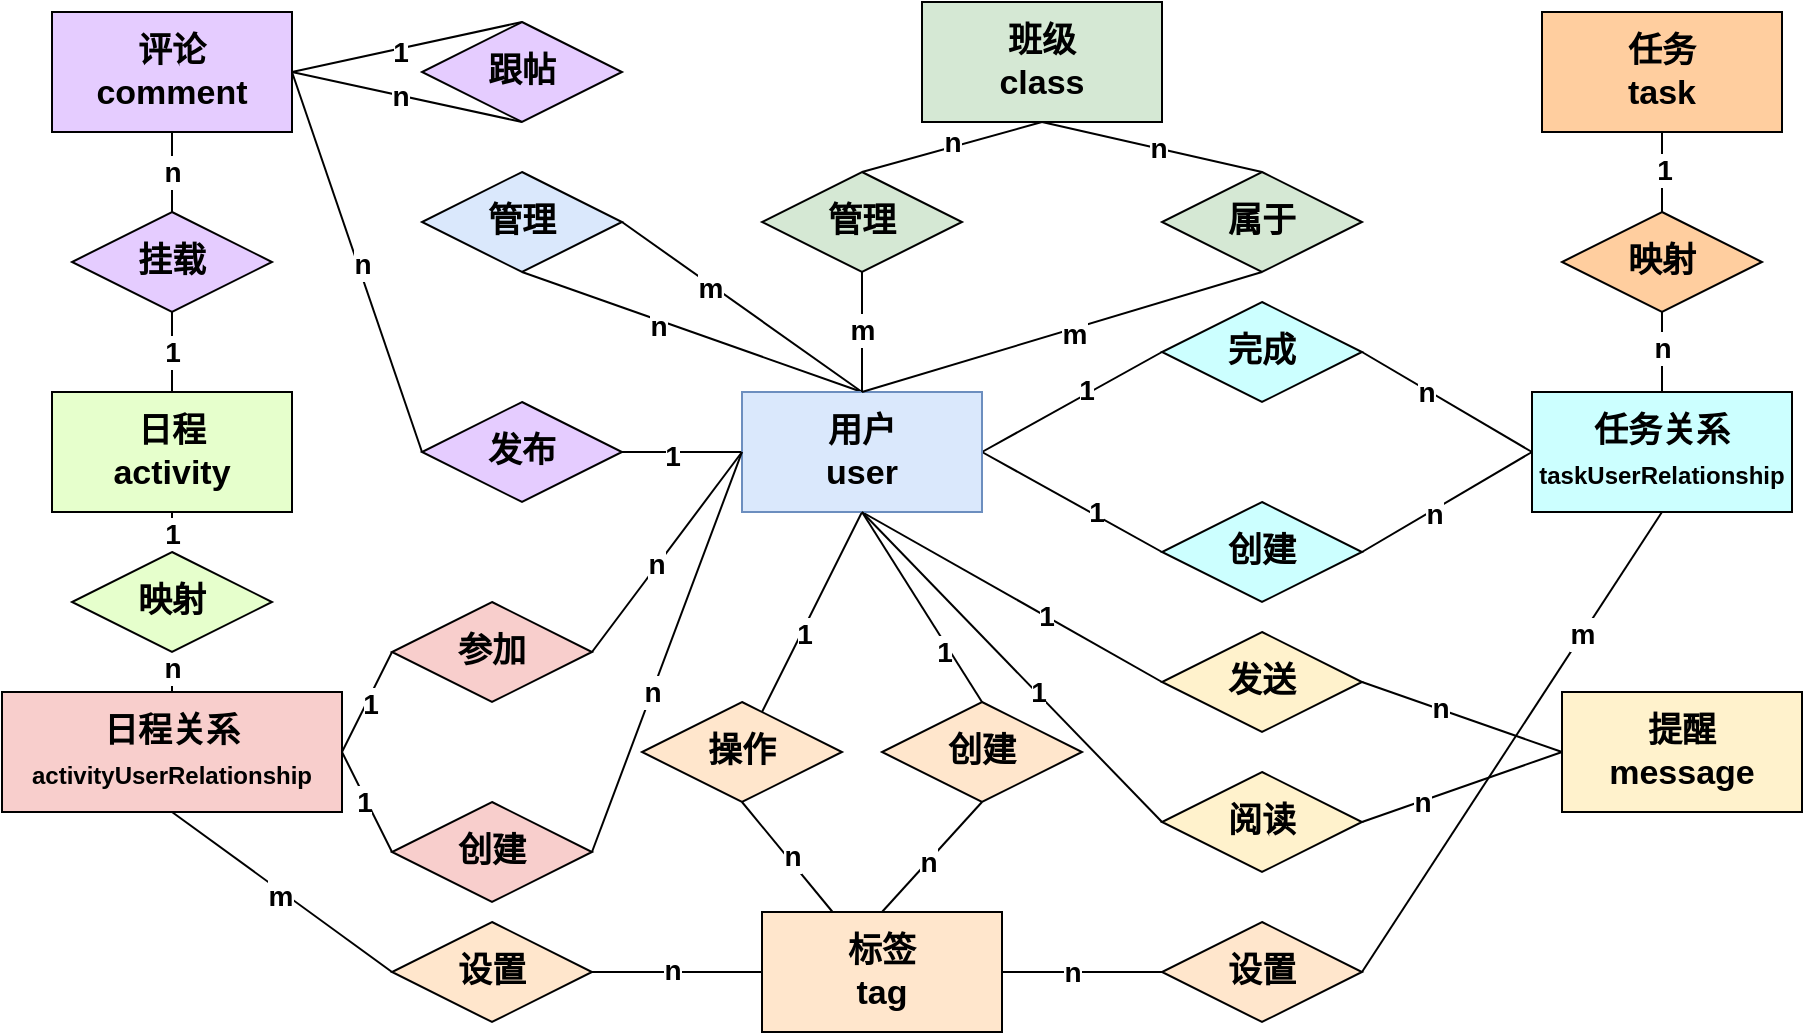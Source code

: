 <mxfile version="24.7.17">
  <diagram id="R2lEEEUBdFMjLlhIrx00" name="Page-1">
    <mxGraphModel dx="1311" dy="776" grid="1" gridSize="10" guides="1" tooltips="1" connect="1" arrows="1" fold="1" page="1" pageScale="1" pageWidth="850" pageHeight="1100" math="0" shadow="0" extFonts="Permanent Marker^https://fonts.googleapis.com/css?family=Permanent+Marker">
      <root>
        <mxCell id="0" />
        <mxCell id="1" parent="0" />
        <mxCell id="2zG9b4NdMS7Tn60vnxX5-29" style="rounded=0;orthogonalLoop=1;jettySize=auto;html=1;exitX=1;exitY=0.5;exitDx=0;exitDy=0;entryX=0;entryY=0.5;entryDx=0;entryDy=0;endArrow=none;endFill=0;fontStyle=1;fontSize=17;" parent="1" source="2zG9b4NdMS7Tn60vnxX5-1" target="2zG9b4NdMS7Tn60vnxX5-14" edge="1">
          <mxGeometry relative="1" as="geometry" />
        </mxCell>
        <mxCell id="2zG9b4NdMS7Tn60vnxX5-60" value="1" style="edgeLabel;html=1;align=center;verticalAlign=middle;resizable=0;points=[];fontStyle=1;fontSize=14;" parent="2zG9b4NdMS7Tn60vnxX5-29" vertex="1" connectable="0">
          <mxGeometry x="0.177" y="2" relative="1" as="geometry">
            <mxPoint as="offset" />
          </mxGeometry>
        </mxCell>
        <mxCell id="2zG9b4NdMS7Tn60vnxX5-30" style="rounded=0;orthogonalLoop=1;jettySize=auto;html=1;exitX=1;exitY=0.5;exitDx=0;exitDy=0;entryX=0;entryY=0.5;entryDx=0;entryDy=0;endArrow=none;endFill=0;fontStyle=1;fontSize=17;" parent="1" source="2zG9b4NdMS7Tn60vnxX5-1" target="2zG9b4NdMS7Tn60vnxX5-15" edge="1">
          <mxGeometry relative="1" as="geometry" />
        </mxCell>
        <mxCell id="2zG9b4NdMS7Tn60vnxX5-61" value="1" style="edgeLabel;html=1;align=center;verticalAlign=middle;resizable=0;points=[];fontStyle=1;fontSize=14;" parent="2zG9b4NdMS7Tn60vnxX5-30" vertex="1" connectable="0">
          <mxGeometry x="0.245" y="2" relative="1" as="geometry">
            <mxPoint as="offset" />
          </mxGeometry>
        </mxCell>
        <mxCell id="2zG9b4NdMS7Tn60vnxX5-45" style="rounded=0;orthogonalLoop=1;jettySize=auto;html=1;exitX=0;exitY=0.5;exitDx=0;exitDy=0;entryX=1;entryY=0.5;entryDx=0;entryDy=0;endArrow=none;endFill=0;fontStyle=1;fontSize=17;" parent="1" source="2zG9b4NdMS7Tn60vnxX5-1" target="2zG9b4NdMS7Tn60vnxX5-18" edge="1">
          <mxGeometry relative="1" as="geometry" />
        </mxCell>
        <mxCell id="2zG9b4NdMS7Tn60vnxX5-74" value="1" style="edgeLabel;html=1;align=center;verticalAlign=middle;resizable=0;points=[];fontStyle=1;fontSize=14;" parent="2zG9b4NdMS7Tn60vnxX5-45" vertex="1" connectable="0">
          <mxGeometry x="0.185" y="2" relative="1" as="geometry">
            <mxPoint as="offset" />
          </mxGeometry>
        </mxCell>
        <mxCell id="2zG9b4NdMS7Tn60vnxX5-46" style="rounded=0;orthogonalLoop=1;jettySize=auto;html=1;exitX=0.5;exitY=1;exitDx=0;exitDy=0;endArrow=none;endFill=0;fontStyle=1;fontSize=17;" parent="1" source="2zG9b4NdMS7Tn60vnxX5-1" target="2zG9b4NdMS7Tn60vnxX5-22" edge="1">
          <mxGeometry relative="1" as="geometry" />
        </mxCell>
        <mxCell id="2zG9b4NdMS7Tn60vnxX5-70" value="1" style="edgeLabel;html=1;align=center;verticalAlign=middle;resizable=0;points=[];fontStyle=1;fontSize=14;" parent="2zG9b4NdMS7Tn60vnxX5-46" vertex="1" connectable="0">
          <mxGeometry x="0.108" relative="1" as="geometry">
            <mxPoint x="-2" y="5" as="offset" />
          </mxGeometry>
        </mxCell>
        <mxCell id="2zG9b4NdMS7Tn60vnxX5-50" style="rounded=0;orthogonalLoop=1;jettySize=auto;html=1;exitX=0.5;exitY=1;exitDx=0;exitDy=0;entryX=0;entryY=0.5;entryDx=0;entryDy=0;endArrow=none;endFill=0;fontStyle=1;fontSize=17;" parent="1" source="2zG9b4NdMS7Tn60vnxX5-1" target="2zG9b4NdMS7Tn60vnxX5-23" edge="1">
          <mxGeometry relative="1" as="geometry" />
        </mxCell>
        <mxCell id="2zG9b4NdMS7Tn60vnxX5-66" value="1" style="edgeLabel;html=1;align=center;verticalAlign=middle;resizable=0;points=[];fontStyle=1;fontSize=14;" parent="2zG9b4NdMS7Tn60vnxX5-50" vertex="1" connectable="0">
          <mxGeometry x="0.22" relative="1" as="geometry">
            <mxPoint as="offset" />
          </mxGeometry>
        </mxCell>
        <mxCell id="2zG9b4NdMS7Tn60vnxX5-100" style="rounded=0;orthogonalLoop=1;jettySize=auto;html=1;exitX=0.5;exitY=0;exitDx=0;exitDy=0;entryX=1;entryY=0.5;entryDx=0;entryDy=0;endArrow=none;endFill=0;" parent="1" source="2zG9b4NdMS7Tn60vnxX5-1" target="2zG9b4NdMS7Tn60vnxX5-99" edge="1">
          <mxGeometry relative="1" as="geometry" />
        </mxCell>
        <mxCell id="2zG9b4NdMS7Tn60vnxX5-102" value="m" style="edgeLabel;html=1;align=center;verticalAlign=middle;resizable=0;points=[];fontSize=14;fontStyle=1" parent="2zG9b4NdMS7Tn60vnxX5-100" vertex="1" connectable="0">
          <mxGeometry x="0.256" y="2" relative="1" as="geometry">
            <mxPoint as="offset" />
          </mxGeometry>
        </mxCell>
        <mxCell id="2zG9b4NdMS7Tn60vnxX5-101" style="rounded=0;orthogonalLoop=1;jettySize=auto;html=1;exitX=0.5;exitY=0;exitDx=0;exitDy=0;entryX=0.5;entryY=1;entryDx=0;entryDy=0;endArrow=none;endFill=0;" parent="1" source="2zG9b4NdMS7Tn60vnxX5-1" target="2zG9b4NdMS7Tn60vnxX5-99" edge="1">
          <mxGeometry relative="1" as="geometry" />
        </mxCell>
        <mxCell id="2zG9b4NdMS7Tn60vnxX5-103" value="n" style="edgeLabel;html=1;align=center;verticalAlign=middle;resizable=0;points=[];fontSize=14;fontStyle=1" parent="2zG9b4NdMS7Tn60vnxX5-101" vertex="1" connectable="0">
          <mxGeometry x="0.189" y="3" relative="1" as="geometry">
            <mxPoint as="offset" />
          </mxGeometry>
        </mxCell>
        <mxCell id="2zG9b4NdMS7Tn60vnxX5-1" value="用户&lt;div style=&quot;font-size: 17px;&quot;&gt;user&lt;/div&gt;" style="rounded=0;whiteSpace=wrap;html=1;fillColor=#dae8fc;strokeColor=#6c8ebf;fontStyle=1;fontSize=17;" parent="1" vertex="1">
          <mxGeometry x="420" y="350" width="120" height="60" as="geometry" />
        </mxCell>
        <mxCell id="2zG9b4NdMS7Tn60vnxX5-2" value="任务&lt;div style=&quot;font-size: 17px;&quot;&gt;task&lt;/div&gt;" style="rounded=0;whiteSpace=wrap;html=1;fillColor=#FFCE9F;strokeColor=default;fontStyle=1;fontSize=17;" parent="1" vertex="1">
          <mxGeometry x="820" y="160" width="120" height="60" as="geometry" />
        </mxCell>
        <mxCell id="pJAJ6PA62DNNHjlVkqus-6" style="rounded=0;orthogonalLoop=1;jettySize=auto;html=1;exitX=1;exitY=0.5;exitDx=0;exitDy=0;entryX=0;entryY=0.5;entryDx=0;entryDy=0;endArrow=none;endFill=0;" edge="1" parent="1" source="2zG9b4NdMS7Tn60vnxX5-4" target="pJAJ6PA62DNNHjlVkqus-5">
          <mxGeometry relative="1" as="geometry" />
        </mxCell>
        <mxCell id="pJAJ6PA62DNNHjlVkqus-11" value="n" style="edgeLabel;html=1;align=center;verticalAlign=middle;resizable=0;points=[];fontStyle=1;fontSize=14;" vertex="1" connectable="0" parent="pJAJ6PA62DNNHjlVkqus-6">
          <mxGeometry x="-0.129" relative="1" as="geometry">
            <mxPoint as="offset" />
          </mxGeometry>
        </mxCell>
        <mxCell id="2zG9b4NdMS7Tn60vnxX5-4" value="标签&lt;div style=&quot;font-size: 17px;&quot;&gt;tag&lt;/div&gt;" style="rounded=0;whiteSpace=wrap;html=1;fillColor=#FFE6CC;strokeColor=default;fontStyle=1;fontSize=17;" parent="1" vertex="1">
          <mxGeometry x="430" y="610" width="120" height="60" as="geometry" />
        </mxCell>
        <mxCell id="2zG9b4NdMS7Tn60vnxX5-26" style="rounded=0;orthogonalLoop=1;jettySize=auto;html=1;exitX=0.5;exitY=1;exitDx=0;exitDy=0;endArrow=none;endFill=0;fontStyle=1;fontSize=17;entryX=0.5;entryY=0;entryDx=0;entryDy=0;" parent="1" source="2zG9b4NdMS7Tn60vnxX5-5" target="2zG9b4NdMS7Tn60vnxX5-13" edge="1">
          <mxGeometry relative="1" as="geometry" />
        </mxCell>
        <mxCell id="2zG9b4NdMS7Tn60vnxX5-97" value="n" style="edgeLabel;html=1;align=center;verticalAlign=middle;resizable=0;points=[];fontStyle=1;fontSize=14;" parent="2zG9b4NdMS7Tn60vnxX5-26" vertex="1" connectable="0">
          <mxGeometry x="0.054" relative="1" as="geometry">
            <mxPoint as="offset" />
          </mxGeometry>
        </mxCell>
        <mxCell id="2zG9b4NdMS7Tn60vnxX5-5" value="班级&lt;div style=&quot;font-size: 17px;&quot;&gt;class&lt;/div&gt;" style="rounded=0;whiteSpace=wrap;html=1;fillColor=#d5e8d4;strokeColor=default;fontStyle=1;fontSize=17;" parent="1" vertex="1">
          <mxGeometry x="510" y="155" width="120" height="60" as="geometry" />
        </mxCell>
        <mxCell id="2zG9b4NdMS7Tn60vnxX5-6" value="&lt;font style=&quot;font-size: 17px;&quot;&gt;提醒&lt;/font&gt;&lt;div style=&quot;&quot;&gt;&lt;font style=&quot;font-size: 17px;&quot;&gt;message&lt;/font&gt;&lt;/div&gt;" style="rounded=0;whiteSpace=wrap;html=1;fillColor=#fff2cc;strokeColor=default;fontStyle=1;fontSize=17;" parent="1" vertex="1">
          <mxGeometry x="830" y="500" width="120" height="60" as="geometry" />
        </mxCell>
        <mxCell id="2zG9b4NdMS7Tn60vnxX5-34" style="rounded=0;orthogonalLoop=1;jettySize=auto;html=1;exitX=0.5;exitY=0;exitDx=0;exitDy=0;entryX=0.5;entryY=1;entryDx=0;entryDy=0;endArrow=none;endFill=0;fontStyle=1;fontSize=17;" parent="1" source="2zG9b4NdMS7Tn60vnxX5-8" target="2zG9b4NdMS7Tn60vnxX5-16" edge="1">
          <mxGeometry relative="1" as="geometry" />
        </mxCell>
        <mxCell id="pJAJ6PA62DNNHjlVkqus-16" value="n" style="edgeLabel;html=1;align=center;verticalAlign=middle;resizable=0;points=[];fontStyle=1;fontSize=14;" vertex="1" connectable="0" parent="2zG9b4NdMS7Tn60vnxX5-34">
          <mxGeometry x="0.091" relative="1" as="geometry">
            <mxPoint as="offset" />
          </mxGeometry>
        </mxCell>
        <mxCell id="2zG9b4NdMS7Tn60vnxX5-8" value="任务关系&lt;div style=&quot;&quot;&gt;&lt;font style=&quot;font-size: 12px;&quot;&gt;taskUserRelationship&lt;/font&gt;&lt;/div&gt;" style="rounded=0;whiteSpace=wrap;html=1;fillColor=#CCFFFF;strokeColor=default;fontStyle=1;fontSize=17;" parent="1" vertex="1">
          <mxGeometry x="815" y="350" width="130" height="60" as="geometry" />
        </mxCell>
        <mxCell id="2zG9b4NdMS7Tn60vnxX5-36" style="rounded=0;orthogonalLoop=1;jettySize=auto;html=1;exitX=1;exitY=0.5;exitDx=0;exitDy=0;entryX=0;entryY=0.5;entryDx=0;entryDy=0;endArrow=none;endFill=0;fontStyle=1;fontSize=17;" parent="1" source="2zG9b4NdMS7Tn60vnxX5-9" target="2zG9b4NdMS7Tn60vnxX5-1" edge="1">
          <mxGeometry relative="1" as="geometry" />
        </mxCell>
        <mxCell id="2zG9b4NdMS7Tn60vnxX5-89" value="n" style="edgeLabel;html=1;align=center;verticalAlign=middle;resizable=0;points=[];fontStyle=1;fontSize=14;" parent="2zG9b4NdMS7Tn60vnxX5-36" vertex="1" connectable="0">
          <mxGeometry x="-0.124" y="1" relative="1" as="geometry">
            <mxPoint as="offset" />
          </mxGeometry>
        </mxCell>
        <mxCell id="2zG9b4NdMS7Tn60vnxX5-38" style="rounded=0;orthogonalLoop=1;jettySize=auto;html=1;exitX=0;exitY=0.5;exitDx=0;exitDy=0;entryX=1;entryY=0.5;entryDx=0;entryDy=0;endArrow=none;endFill=0;fontStyle=1;fontSize=17;" parent="1" source="2zG9b4NdMS7Tn60vnxX5-9" target="2zG9b4NdMS7Tn60vnxX5-81" edge="1">
          <mxGeometry relative="1" as="geometry">
            <mxPoint x="200" y="380" as="targetPoint" />
          </mxGeometry>
        </mxCell>
        <mxCell id="2zG9b4NdMS7Tn60vnxX5-90" value="1" style="edgeLabel;html=1;align=center;verticalAlign=middle;resizable=0;points=[];fontStyle=1;fontSize=14;" parent="2zG9b4NdMS7Tn60vnxX5-38" vertex="1" connectable="0">
          <mxGeometry x="0.049" y="2" relative="1" as="geometry">
            <mxPoint y="-2" as="offset" />
          </mxGeometry>
        </mxCell>
        <mxCell id="2zG9b4NdMS7Tn60vnxX5-9" value="参加" style="rhombus;whiteSpace=wrap;html=1;fillColor=#F8CECC;strokeColor=default;fontStyle=1;fontSize=17;" parent="1" vertex="1">
          <mxGeometry x="245" y="455" width="100" height="50" as="geometry" />
        </mxCell>
        <mxCell id="2zG9b4NdMS7Tn60vnxX5-37" style="rounded=0;orthogonalLoop=1;jettySize=auto;html=1;exitX=1;exitY=0.5;exitDx=0;exitDy=0;entryX=0;entryY=0.5;entryDx=0;entryDy=0;endArrow=none;endFill=0;fontStyle=1;fontSize=17;" parent="1" source="2zG9b4NdMS7Tn60vnxX5-11" target="2zG9b4NdMS7Tn60vnxX5-1" edge="1">
          <mxGeometry relative="1" as="geometry" />
        </mxCell>
        <mxCell id="2zG9b4NdMS7Tn60vnxX5-92" value="n" style="edgeLabel;html=1;align=center;verticalAlign=middle;resizable=0;points=[];fontStyle=1;fontSize=14;" parent="2zG9b4NdMS7Tn60vnxX5-37" vertex="1" connectable="0">
          <mxGeometry x="-0.253" y="-2" relative="1" as="geometry">
            <mxPoint y="-6" as="offset" />
          </mxGeometry>
        </mxCell>
        <mxCell id="2zG9b4NdMS7Tn60vnxX5-39" style="rounded=0;orthogonalLoop=1;jettySize=auto;html=1;exitX=0;exitY=0.5;exitDx=0;exitDy=0;entryX=1;entryY=0.5;entryDx=0;entryDy=0;endArrow=none;endFill=0;fontStyle=1;fontSize=17;" parent="1" source="2zG9b4NdMS7Tn60vnxX5-11" target="2zG9b4NdMS7Tn60vnxX5-81" edge="1">
          <mxGeometry relative="1" as="geometry">
            <mxPoint x="200" y="380" as="targetPoint" />
          </mxGeometry>
        </mxCell>
        <mxCell id="2zG9b4NdMS7Tn60vnxX5-91" value="1" style="edgeLabel;html=1;align=center;verticalAlign=middle;resizable=0;points=[];fontStyle=1;fontSize=14;" parent="2zG9b4NdMS7Tn60vnxX5-39" vertex="1" connectable="0">
          <mxGeometry x="0.276" y="-2" relative="1" as="geometry">
            <mxPoint y="7" as="offset" />
          </mxGeometry>
        </mxCell>
        <mxCell id="2zG9b4NdMS7Tn60vnxX5-11" value="创建" style="rhombus;whiteSpace=wrap;html=1;fillColor=#F8CECC;strokeColor=default;fontStyle=1;fontSize=17;" parent="1" vertex="1">
          <mxGeometry x="245" y="555" width="100" height="50" as="geometry" />
        </mxCell>
        <mxCell id="2zG9b4NdMS7Tn60vnxX5-25" style="rounded=0;orthogonalLoop=1;jettySize=auto;html=1;exitX=0.5;exitY=0;exitDx=0;exitDy=0;entryX=0.5;entryY=1;entryDx=0;entryDy=0;startArrow=none;startFill=0;endArrow=none;endFill=0;fontStyle=1;fontSize=17;" parent="1" source="2zG9b4NdMS7Tn60vnxX5-12" target="2zG9b4NdMS7Tn60vnxX5-5" edge="1">
          <mxGeometry relative="1" as="geometry" />
        </mxCell>
        <mxCell id="2zG9b4NdMS7Tn60vnxX5-96" value="n" style="edgeLabel;html=1;align=center;verticalAlign=middle;resizable=0;points=[];fontStyle=1;fontSize=14;" parent="2zG9b4NdMS7Tn60vnxX5-25" vertex="1" connectable="0">
          <mxGeometry x="0.022" y="3" relative="1" as="geometry">
            <mxPoint as="offset" />
          </mxGeometry>
        </mxCell>
        <mxCell id="2zG9b4NdMS7Tn60vnxX5-27" style="rounded=0;orthogonalLoop=1;jettySize=auto;html=1;exitX=0.5;exitY=1;exitDx=0;exitDy=0;entryX=0.5;entryY=0;entryDx=0;entryDy=0;endArrow=none;endFill=0;fontStyle=1;fontSize=17;" parent="1" source="2zG9b4NdMS7Tn60vnxX5-12" target="2zG9b4NdMS7Tn60vnxX5-1" edge="1">
          <mxGeometry relative="1" as="geometry" />
        </mxCell>
        <mxCell id="2zG9b4NdMS7Tn60vnxX5-95" value="m" style="edgeLabel;html=1;align=center;verticalAlign=middle;resizable=0;points=[];fontStyle=1;fontSize=14;" parent="2zG9b4NdMS7Tn60vnxX5-27" vertex="1" connectable="0">
          <mxGeometry x="-0.05" relative="1" as="geometry">
            <mxPoint as="offset" />
          </mxGeometry>
        </mxCell>
        <mxCell id="2zG9b4NdMS7Tn60vnxX5-12" value="管理" style="rhombus;whiteSpace=wrap;html=1;fillColor=#d5e8d4;strokeColor=default;fontStyle=1;fontSize=17;" parent="1" vertex="1">
          <mxGeometry x="430" y="240" width="100" height="50" as="geometry" />
        </mxCell>
        <mxCell id="2zG9b4NdMS7Tn60vnxX5-28" style="rounded=0;orthogonalLoop=1;jettySize=auto;html=1;exitX=0.5;exitY=1;exitDx=0;exitDy=0;entryX=0.5;entryY=0;entryDx=0;entryDy=0;endArrow=none;endFill=0;fontStyle=1;fontSize=17;" parent="1" source="2zG9b4NdMS7Tn60vnxX5-13" target="2zG9b4NdMS7Tn60vnxX5-1" edge="1">
          <mxGeometry relative="1" as="geometry" />
        </mxCell>
        <mxCell id="2zG9b4NdMS7Tn60vnxX5-98" value="n" style="edgeLabel;html=1;align=center;verticalAlign=middle;resizable=0;points=[];fontStyle=1;fontSize=14;" parent="2zG9b4NdMS7Tn60vnxX5-28" vertex="1" connectable="0">
          <mxGeometry x="-0.049" relative="1" as="geometry">
            <mxPoint as="offset" />
          </mxGeometry>
        </mxCell>
        <mxCell id="pJAJ6PA62DNNHjlVkqus-8" value="m" style="edgeLabel;html=1;align=center;verticalAlign=middle;resizable=0;points=[];fontSize=14;fontStyle=1" vertex="1" connectable="0" parent="2zG9b4NdMS7Tn60vnxX5-28">
          <mxGeometry x="-0.052" y="2" relative="1" as="geometry">
            <mxPoint as="offset" />
          </mxGeometry>
        </mxCell>
        <mxCell id="2zG9b4NdMS7Tn60vnxX5-13" value="属于" style="rhombus;whiteSpace=wrap;html=1;fillColor=#d5e8d4;strokeColor=default;fontStyle=1;fontSize=17;" parent="1" vertex="1">
          <mxGeometry x="630" y="240" width="100" height="50" as="geometry" />
        </mxCell>
        <mxCell id="2zG9b4NdMS7Tn60vnxX5-32" style="rounded=0;orthogonalLoop=1;jettySize=auto;html=1;exitX=1;exitY=0.5;exitDx=0;exitDy=0;entryX=0;entryY=0.5;entryDx=0;entryDy=0;endArrow=none;endFill=0;fontStyle=1;fontSize=17;" parent="1" source="2zG9b4NdMS7Tn60vnxX5-14" target="2zG9b4NdMS7Tn60vnxX5-8" edge="1">
          <mxGeometry relative="1" as="geometry" />
        </mxCell>
        <mxCell id="2zG9b4NdMS7Tn60vnxX5-62" value="n" style="edgeLabel;html=1;align=center;verticalAlign=middle;resizable=0;points=[];fontStyle=1;fontSize=14;" parent="2zG9b4NdMS7Tn60vnxX5-32" vertex="1" connectable="0">
          <mxGeometry x="-0.237" y="-1" relative="1" as="geometry">
            <mxPoint as="offset" />
          </mxGeometry>
        </mxCell>
        <mxCell id="2zG9b4NdMS7Tn60vnxX5-14" value="完成" style="rhombus;whiteSpace=wrap;html=1;fillColor=#CCFFFF;strokeColor=default;fontStyle=1;fontSize=17;" parent="1" vertex="1">
          <mxGeometry x="630" y="305" width="100" height="50" as="geometry" />
        </mxCell>
        <mxCell id="2zG9b4NdMS7Tn60vnxX5-33" style="rounded=0;orthogonalLoop=1;jettySize=auto;html=1;exitX=1;exitY=0.5;exitDx=0;exitDy=0;entryX=0;entryY=0.5;entryDx=0;entryDy=0;endArrow=none;endFill=0;fontStyle=1;fontSize=17;" parent="1" source="2zG9b4NdMS7Tn60vnxX5-15" target="2zG9b4NdMS7Tn60vnxX5-8" edge="1">
          <mxGeometry relative="1" as="geometry" />
        </mxCell>
        <mxCell id="2zG9b4NdMS7Tn60vnxX5-63" value="n" style="edgeLabel;html=1;align=center;verticalAlign=middle;resizable=0;points=[];fontStyle=1;fontSize=14;" parent="2zG9b4NdMS7Tn60vnxX5-33" vertex="1" connectable="0">
          <mxGeometry x="-0.179" y="-1" relative="1" as="geometry">
            <mxPoint as="offset" />
          </mxGeometry>
        </mxCell>
        <mxCell id="2zG9b4NdMS7Tn60vnxX5-15" value="创建" style="rhombus;whiteSpace=wrap;html=1;fillColor=#CCFFFF;strokeColor=default;fontStyle=1;fontSize=17;" parent="1" vertex="1">
          <mxGeometry x="630" y="405" width="100" height="50" as="geometry" />
        </mxCell>
        <mxCell id="2zG9b4NdMS7Tn60vnxX5-35" style="rounded=0;orthogonalLoop=1;jettySize=auto;html=1;exitX=0.5;exitY=0;exitDx=0;exitDy=0;entryX=0.5;entryY=1;entryDx=0;entryDy=0;endArrow=none;endFill=0;fontStyle=1;fontSize=17;" parent="1" source="2zG9b4NdMS7Tn60vnxX5-16" target="2zG9b4NdMS7Tn60vnxX5-2" edge="1">
          <mxGeometry relative="1" as="geometry" />
        </mxCell>
        <mxCell id="pJAJ6PA62DNNHjlVkqus-15" value="1" style="edgeLabel;html=1;align=center;verticalAlign=middle;resizable=0;points=[];fontStyle=1;fontSize=14;" vertex="1" connectable="0" parent="2zG9b4NdMS7Tn60vnxX5-35">
          <mxGeometry x="0.041" y="-1" relative="1" as="geometry">
            <mxPoint as="offset" />
          </mxGeometry>
        </mxCell>
        <mxCell id="2zG9b4NdMS7Tn60vnxX5-16" value="映射" style="rhombus;whiteSpace=wrap;html=1;fillColor=#FFCE9F;strokeColor=default;fontStyle=1;fontSize=17;" parent="1" vertex="1">
          <mxGeometry x="830" y="260" width="100" height="50" as="geometry" />
        </mxCell>
        <mxCell id="2zG9b4NdMS7Tn60vnxX5-40" style="rounded=0;orthogonalLoop=1;jettySize=auto;html=1;exitX=0.5;exitY=1;exitDx=0;exitDy=0;entryX=0.5;entryY=0;entryDx=0;entryDy=0;endArrow=none;endFill=0;fontStyle=1;fontSize=17;" parent="1" source="2zG9b4NdMS7Tn60vnxX5-17" target="2zG9b4NdMS7Tn60vnxX5-81" edge="1">
          <mxGeometry relative="1" as="geometry">
            <mxPoint x="140" y="350" as="targetPoint" />
          </mxGeometry>
        </mxCell>
        <mxCell id="2zG9b4NdMS7Tn60vnxX5-88" value="n" style="edgeLabel;html=1;align=center;verticalAlign=middle;resizable=0;points=[];fontStyle=1;fontSize=14;" parent="2zG9b4NdMS7Tn60vnxX5-40" vertex="1" connectable="0">
          <mxGeometry x="-0.221" relative="1" as="geometry">
            <mxPoint as="offset" />
          </mxGeometry>
        </mxCell>
        <mxCell id="2zG9b4NdMS7Tn60vnxX5-41" style="rounded=0;orthogonalLoop=1;jettySize=auto;html=1;exitX=0.5;exitY=0;exitDx=0;exitDy=0;endArrow=none;endFill=0;fontStyle=1;fontSize=17;entryX=0.5;entryY=1;entryDx=0;entryDy=0;" parent="1" source="2zG9b4NdMS7Tn60vnxX5-17" target="2zG9b4NdMS7Tn60vnxX5-80" edge="1">
          <mxGeometry relative="1" as="geometry">
            <mxPoint x="140" y="240" as="targetPoint" />
          </mxGeometry>
        </mxCell>
        <mxCell id="2zG9b4NdMS7Tn60vnxX5-87" value="1" style="edgeLabel;html=1;align=center;verticalAlign=middle;resizable=0;points=[];fontStyle=1;fontSize=14;" parent="2zG9b4NdMS7Tn60vnxX5-41" vertex="1" connectable="0">
          <mxGeometry x="-0.117" relative="1" as="geometry">
            <mxPoint as="offset" />
          </mxGeometry>
        </mxCell>
        <mxCell id="2zG9b4NdMS7Tn60vnxX5-17" value="映射" style="rhombus;whiteSpace=wrap;html=1;fillColor=#E6FFCC;strokeColor=default;fontStyle=1;fontSize=17;" parent="1" vertex="1">
          <mxGeometry x="85" y="430" width="100" height="50" as="geometry" />
        </mxCell>
        <mxCell id="2zG9b4NdMS7Tn60vnxX5-18" value="发布" style="rhombus;whiteSpace=wrap;html=1;fillColor=#E5CCFF;strokeColor=default;fontStyle=1;fontSize=17;" parent="1" vertex="1">
          <mxGeometry x="260" y="355" width="100" height="50" as="geometry" />
        </mxCell>
        <mxCell id="2zG9b4NdMS7Tn60vnxX5-44" style="rounded=0;orthogonalLoop=1;jettySize=auto;html=1;exitX=1;exitY=0.5;exitDx=0;exitDy=0;entryX=0;entryY=0.5;entryDx=0;entryDy=0;endArrow=none;endFill=0;fontStyle=1;fontSize=17;" parent="1" source="2zG9b4NdMS7Tn60vnxX5-19" target="2zG9b4NdMS7Tn60vnxX5-18" edge="1">
          <mxGeometry relative="1" as="geometry">
            <mxPoint x="245" y="202.5" as="targetPoint" />
          </mxGeometry>
        </mxCell>
        <mxCell id="2zG9b4NdMS7Tn60vnxX5-75" value="n" style="edgeLabel;html=1;align=center;verticalAlign=middle;resizable=0;points=[];fontStyle=1;fontSize=14;" parent="2zG9b4NdMS7Tn60vnxX5-44" vertex="1" connectable="0">
          <mxGeometry x="0.01" y="2" relative="1" as="geometry">
            <mxPoint as="offset" />
          </mxGeometry>
        </mxCell>
        <mxCell id="2zG9b4NdMS7Tn60vnxX5-77" style="rounded=0;orthogonalLoop=1;jettySize=auto;html=1;exitX=1;exitY=0.5;exitDx=0;exitDy=0;entryX=0.5;entryY=1;entryDx=0;entryDy=0;endArrow=none;endFill=0;" parent="1" source="2zG9b4NdMS7Tn60vnxX5-19" target="2zG9b4NdMS7Tn60vnxX5-76" edge="1">
          <mxGeometry relative="1" as="geometry" />
        </mxCell>
        <mxCell id="2zG9b4NdMS7Tn60vnxX5-82" value="n" style="edgeLabel;html=1;align=center;verticalAlign=middle;resizable=0;points=[];fontStyle=1;fontSize=14;" parent="2zG9b4NdMS7Tn60vnxX5-77" vertex="1" connectable="0">
          <mxGeometry x="-0.196" y="-1" relative="1" as="geometry">
            <mxPoint x="8" y="1" as="offset" />
          </mxGeometry>
        </mxCell>
        <mxCell id="2zG9b4NdMS7Tn60vnxX5-78" style="rounded=0;orthogonalLoop=1;jettySize=auto;html=1;exitX=1;exitY=0.5;exitDx=0;exitDy=0;entryX=0.5;entryY=0;entryDx=0;entryDy=0;endArrow=none;endFill=0;" parent="1" source="2zG9b4NdMS7Tn60vnxX5-19" target="2zG9b4NdMS7Tn60vnxX5-76" edge="1">
          <mxGeometry relative="1" as="geometry" />
        </mxCell>
        <mxCell id="2zG9b4NdMS7Tn60vnxX5-83" value="1" style="edgeLabel;html=1;align=center;verticalAlign=middle;resizable=0;points=[];fontStyle=1;fontSize=14;" parent="2zG9b4NdMS7Tn60vnxX5-78" vertex="1" connectable="0">
          <mxGeometry x="-0.067" y="-1" relative="1" as="geometry">
            <mxPoint as="offset" />
          </mxGeometry>
        </mxCell>
        <mxCell id="2zG9b4NdMS7Tn60vnxX5-19" value="评论&lt;div style=&quot;font-size: 17px;&quot;&gt;comment&lt;/div&gt;" style="rounded=0;whiteSpace=wrap;html=1;fillColor=#E5CCFF;strokeColor=default;fontStyle=1;fontSize=17;" parent="1" vertex="1">
          <mxGeometry x="75" y="160" width="120" height="60" as="geometry" />
        </mxCell>
        <mxCell id="2zG9b4NdMS7Tn60vnxX5-43" style="rounded=0;orthogonalLoop=1;jettySize=auto;html=1;exitX=0.5;exitY=0;exitDx=0;exitDy=0;entryX=0.5;entryY=1;entryDx=0;entryDy=0;endArrow=none;endFill=0;fontStyle=1;fontSize=17;" parent="1" source="2zG9b4NdMS7Tn60vnxX5-20" target="2zG9b4NdMS7Tn60vnxX5-19" edge="1">
          <mxGeometry relative="1" as="geometry" />
        </mxCell>
        <mxCell id="pJAJ6PA62DNNHjlVkqus-14" value="n" style="edgeLabel;html=1;align=center;verticalAlign=middle;resizable=0;points=[];fontSize=14;fontStyle=1" vertex="1" connectable="0" parent="2zG9b4NdMS7Tn60vnxX5-43">
          <mxGeometry x="0.112" relative="1" as="geometry">
            <mxPoint y="2" as="offset" />
          </mxGeometry>
        </mxCell>
        <mxCell id="2zG9b4NdMS7Tn60vnxX5-84" value="1" style="edgeStyle=orthogonalEdgeStyle;rounded=0;orthogonalLoop=1;jettySize=auto;html=1;exitX=0.5;exitY=1;exitDx=0;exitDy=0;entryX=0.5;entryY=0;entryDx=0;entryDy=0;endArrow=none;endFill=0;fontSize=14;fontStyle=1" parent="1" source="2zG9b4NdMS7Tn60vnxX5-20" target="2zG9b4NdMS7Tn60vnxX5-80" edge="1">
          <mxGeometry relative="1" as="geometry" />
        </mxCell>
        <mxCell id="2zG9b4NdMS7Tn60vnxX5-20" value="挂载" style="rhombus;whiteSpace=wrap;html=1;fillColor=#E5CCFF;strokeColor=default;fontStyle=1;fontSize=17;" parent="1" vertex="1">
          <mxGeometry x="85" y="260" width="100" height="50" as="geometry" />
        </mxCell>
        <mxCell id="2zG9b4NdMS7Tn60vnxX5-47" style="rounded=0;orthogonalLoop=1;jettySize=auto;html=1;exitX=0.5;exitY=0;exitDx=0;exitDy=0;entryX=0.5;entryY=1;entryDx=0;entryDy=0;endArrow=none;endFill=0;fontStyle=1;fontSize=17;" parent="1" source="2zG9b4NdMS7Tn60vnxX5-21" target="2zG9b4NdMS7Tn60vnxX5-1" edge="1">
          <mxGeometry relative="1" as="geometry" />
        </mxCell>
        <mxCell id="2zG9b4NdMS7Tn60vnxX5-72" value="1" style="edgeLabel;html=1;align=center;verticalAlign=middle;resizable=0;points=[];fontStyle=1;fontSize=14;" parent="2zG9b4NdMS7Tn60vnxX5-47" vertex="1" connectable="0">
          <mxGeometry x="-0.369" y="2" relative="1" as="geometry">
            <mxPoint x="1" y="4" as="offset" />
          </mxGeometry>
        </mxCell>
        <mxCell id="2zG9b4NdMS7Tn60vnxX5-49" style="rounded=0;orthogonalLoop=1;jettySize=auto;html=1;exitX=0.5;exitY=1;exitDx=0;exitDy=0;entryX=0.5;entryY=0;entryDx=0;entryDy=0;endArrow=none;endFill=0;fontStyle=1;fontSize=17;" parent="1" source="2zG9b4NdMS7Tn60vnxX5-21" target="2zG9b4NdMS7Tn60vnxX5-4" edge="1">
          <mxGeometry relative="1" as="geometry" />
        </mxCell>
        <mxCell id="2zG9b4NdMS7Tn60vnxX5-73" value="n" style="edgeLabel;html=1;align=center;verticalAlign=middle;resizable=0;points=[];fontStyle=1;fontSize=14;" parent="2zG9b4NdMS7Tn60vnxX5-49" vertex="1" connectable="0">
          <mxGeometry x="0.086" relative="1" as="geometry">
            <mxPoint as="offset" />
          </mxGeometry>
        </mxCell>
        <mxCell id="2zG9b4NdMS7Tn60vnxX5-21" value="创建" style="rhombus;whiteSpace=wrap;html=1;fillColor=#FFE6CC;strokeColor=default;fontStyle=1;fontSize=17;" parent="1" vertex="1">
          <mxGeometry x="490" y="505" width="100" height="50" as="geometry" />
        </mxCell>
        <mxCell id="2zG9b4NdMS7Tn60vnxX5-48" style="rounded=0;orthogonalLoop=1;jettySize=auto;html=1;exitX=0.5;exitY=1;exitDx=0;exitDy=0;endArrow=none;endFill=0;fontStyle=1;fontSize=17;" parent="1" source="2zG9b4NdMS7Tn60vnxX5-22" target="2zG9b4NdMS7Tn60vnxX5-4" edge="1">
          <mxGeometry relative="1" as="geometry" />
        </mxCell>
        <mxCell id="2zG9b4NdMS7Tn60vnxX5-71" value="n" style="edgeLabel;html=1;align=center;verticalAlign=middle;resizable=0;points=[];fontStyle=1;fontSize=14;" parent="2zG9b4NdMS7Tn60vnxX5-48" vertex="1" connectable="0">
          <mxGeometry x="0.01" y="2" relative="1" as="geometry">
            <mxPoint as="offset" />
          </mxGeometry>
        </mxCell>
        <mxCell id="2zG9b4NdMS7Tn60vnxX5-22" value="操作" style="rhombus;whiteSpace=wrap;html=1;fillColor=#FFE6CC;strokeColor=default;fontStyle=1;fontSize=17;" parent="1" vertex="1">
          <mxGeometry x="370" y="505" width="100" height="50" as="geometry" />
        </mxCell>
        <mxCell id="2zG9b4NdMS7Tn60vnxX5-52" style="rounded=0;orthogonalLoop=1;jettySize=auto;html=1;exitX=1;exitY=0.5;exitDx=0;exitDy=0;entryX=0;entryY=0.5;entryDx=0;entryDy=0;endArrow=none;endFill=0;fontStyle=1;fontSize=17;" parent="1" source="2zG9b4NdMS7Tn60vnxX5-23" target="2zG9b4NdMS7Tn60vnxX5-6" edge="1">
          <mxGeometry relative="1" as="geometry" />
        </mxCell>
        <mxCell id="2zG9b4NdMS7Tn60vnxX5-67" value="n" style="edgeLabel;html=1;align=center;verticalAlign=middle;resizable=0;points=[];fontStyle=1;fontSize=14;" parent="2zG9b4NdMS7Tn60vnxX5-52" vertex="1" connectable="0">
          <mxGeometry x="-0.236" y="1" relative="1" as="geometry">
            <mxPoint as="offset" />
          </mxGeometry>
        </mxCell>
        <mxCell id="2zG9b4NdMS7Tn60vnxX5-23" value="发送" style="rhombus;whiteSpace=wrap;html=1;fillColor=#fff2cc;strokeColor=default;fontStyle=1;fontSize=17;" parent="1" vertex="1">
          <mxGeometry x="630" y="470" width="100" height="50" as="geometry" />
        </mxCell>
        <mxCell id="2zG9b4NdMS7Tn60vnxX5-51" style="rounded=0;orthogonalLoop=1;jettySize=auto;html=1;exitX=0;exitY=0.5;exitDx=0;exitDy=0;entryX=0.5;entryY=1;entryDx=0;entryDy=0;endArrow=none;endFill=0;fontStyle=1;fontSize=17;" parent="1" source="2zG9b4NdMS7Tn60vnxX5-24" target="2zG9b4NdMS7Tn60vnxX5-1" edge="1">
          <mxGeometry relative="1" as="geometry" />
        </mxCell>
        <mxCell id="2zG9b4NdMS7Tn60vnxX5-68" value="1" style="edgeLabel;html=1;align=center;verticalAlign=middle;resizable=0;points=[];fontStyle=1;fontSize=14;" parent="2zG9b4NdMS7Tn60vnxX5-51" vertex="1" connectable="0">
          <mxGeometry x="-0.166" y="-1" relative="1" as="geometry">
            <mxPoint as="offset" />
          </mxGeometry>
        </mxCell>
        <mxCell id="2zG9b4NdMS7Tn60vnxX5-53" style="rounded=0;orthogonalLoop=1;jettySize=auto;html=1;exitX=1;exitY=0.5;exitDx=0;exitDy=0;entryX=0;entryY=0.5;entryDx=0;entryDy=0;endArrow=none;endFill=0;fontStyle=1;fontSize=17;" parent="1" source="2zG9b4NdMS7Tn60vnxX5-24" target="2zG9b4NdMS7Tn60vnxX5-6" edge="1">
          <mxGeometry relative="1" as="geometry" />
        </mxCell>
        <mxCell id="2zG9b4NdMS7Tn60vnxX5-69" value="n" style="edgeLabel;html=1;align=center;verticalAlign=middle;resizable=0;points=[];fontStyle=1;fontSize=14;" parent="2zG9b4NdMS7Tn60vnxX5-53" vertex="1" connectable="0">
          <mxGeometry x="-0.418" relative="1" as="geometry">
            <mxPoint as="offset" />
          </mxGeometry>
        </mxCell>
        <mxCell id="2zG9b4NdMS7Tn60vnxX5-24" value="阅读" style="rhombus;whiteSpace=wrap;html=1;fillColor=#fff2cc;strokeColor=default;fontStyle=1;fontSize=17;" parent="1" vertex="1">
          <mxGeometry x="630" y="540" width="100" height="50" as="geometry" />
        </mxCell>
        <mxCell id="2zG9b4NdMS7Tn60vnxX5-59" style="edgeStyle=orthogonalEdgeStyle;rounded=0;orthogonalLoop=1;jettySize=auto;html=1;exitX=0.5;exitY=1;exitDx=0;exitDy=0;fontStyle=1;fontSize=17;" parent="1" source="2zG9b4NdMS7Tn60vnxX5-24" target="2zG9b4NdMS7Tn60vnxX5-24" edge="1">
          <mxGeometry relative="1" as="geometry" />
        </mxCell>
        <mxCell id="2zG9b4NdMS7Tn60vnxX5-76" value="跟帖" style="rhombus;whiteSpace=wrap;html=1;fillColor=#E5CCFF;strokeColor=default;fontStyle=1;fontSize=17;" parent="1" vertex="1">
          <mxGeometry x="260" y="165" width="100" height="50" as="geometry" />
        </mxCell>
        <mxCell id="2zG9b4NdMS7Tn60vnxX5-80" value="日程&lt;div style=&quot;font-size: 17px;&quot;&gt;activity&lt;/div&gt;" style="rounded=0;whiteSpace=wrap;html=1;fillColor=#E6FFCC;strokeColor=default;fontStyle=1;fontSize=17;" parent="1" vertex="1">
          <mxGeometry x="75" y="350" width="120" height="60" as="geometry" />
        </mxCell>
        <mxCell id="pJAJ6PA62DNNHjlVkqus-3" style="rounded=0;orthogonalLoop=1;jettySize=auto;html=1;exitX=0.5;exitY=1;exitDx=0;exitDy=0;entryX=0;entryY=0.5;entryDx=0;entryDy=0;endArrow=none;endFill=0;" edge="1" parent="1" source="2zG9b4NdMS7Tn60vnxX5-81" target="pJAJ6PA62DNNHjlVkqus-1">
          <mxGeometry relative="1" as="geometry" />
        </mxCell>
        <mxCell id="pJAJ6PA62DNNHjlVkqus-13" value="m" style="edgeLabel;html=1;align=center;verticalAlign=middle;resizable=0;points=[];fontStyle=1;fontSize=14;" vertex="1" connectable="0" parent="pJAJ6PA62DNNHjlVkqus-3">
          <mxGeometry x="0.002" y="-2" relative="1" as="geometry">
            <mxPoint as="offset" />
          </mxGeometry>
        </mxCell>
        <mxCell id="2zG9b4NdMS7Tn60vnxX5-81" value="日程关系&lt;div style=&quot;&quot;&gt;&lt;font style=&quot;font-size: 12px;&quot;&gt;activityUserRelationship&lt;/font&gt;&lt;/div&gt;" style="rounded=0;whiteSpace=wrap;html=1;fillColor=#F8CECC;strokeColor=default;fontStyle=1;fontSize=17;" parent="1" vertex="1">
          <mxGeometry x="50" y="500" width="170" height="60" as="geometry" />
        </mxCell>
        <mxCell id="2zG9b4NdMS7Tn60vnxX5-99" value="管理" style="rhombus;whiteSpace=wrap;html=1;fillColor=#dae8fc;strokeColor=default;fontStyle=1;fontSize=17;gradientColor=none;" parent="1" vertex="1">
          <mxGeometry x="260" y="240" width="100" height="50" as="geometry" />
        </mxCell>
        <mxCell id="pJAJ6PA62DNNHjlVkqus-2" style="rounded=0;orthogonalLoop=1;jettySize=auto;html=1;exitX=1;exitY=0.5;exitDx=0;exitDy=0;entryX=0;entryY=0.5;entryDx=0;entryDy=0;endArrow=none;endFill=0;" edge="1" parent="1" source="pJAJ6PA62DNNHjlVkqus-1" target="2zG9b4NdMS7Tn60vnxX5-4">
          <mxGeometry relative="1" as="geometry" />
        </mxCell>
        <mxCell id="pJAJ6PA62DNNHjlVkqus-12" value="n" style="edgeLabel;html=1;align=center;verticalAlign=middle;resizable=0;points=[];fontStyle=1;fontSize=14;" vertex="1" connectable="0" parent="pJAJ6PA62DNNHjlVkqus-2">
          <mxGeometry x="-0.062" y="1" relative="1" as="geometry">
            <mxPoint as="offset" />
          </mxGeometry>
        </mxCell>
        <mxCell id="pJAJ6PA62DNNHjlVkqus-1" value="设置" style="rhombus;whiteSpace=wrap;html=1;fillColor=#ffe6cc;strokeColor=#000000;fontStyle=1;fontSize=17;" vertex="1" parent="1">
          <mxGeometry x="245" y="615" width="100" height="50" as="geometry" />
        </mxCell>
        <mxCell id="pJAJ6PA62DNNHjlVkqus-7" style="rounded=0;orthogonalLoop=1;jettySize=auto;html=1;exitX=1;exitY=0.5;exitDx=0;exitDy=0;endArrow=none;endFill=0;entryX=0.5;entryY=1;entryDx=0;entryDy=0;" edge="1" parent="1" source="pJAJ6PA62DNNHjlVkqus-5" target="2zG9b4NdMS7Tn60vnxX5-8">
          <mxGeometry relative="1" as="geometry" />
        </mxCell>
        <mxCell id="pJAJ6PA62DNNHjlVkqus-10" value="m" style="edgeLabel;html=1;align=center;verticalAlign=middle;resizable=0;points=[];fontStyle=1;fontSize=14;" vertex="1" connectable="0" parent="pJAJ6PA62DNNHjlVkqus-7">
          <mxGeometry x="0.318" y="2" relative="1" as="geometry">
            <mxPoint x="13" y="-17" as="offset" />
          </mxGeometry>
        </mxCell>
        <mxCell id="pJAJ6PA62DNNHjlVkqus-5" value="设置" style="rhombus;whiteSpace=wrap;html=1;fillColor=#ffe6cc;strokeColor=#000000;fontStyle=1;fontSize=17;" vertex="1" parent="1">
          <mxGeometry x="630" y="615" width="100" height="50" as="geometry" />
        </mxCell>
      </root>
    </mxGraphModel>
  </diagram>
</mxfile>
